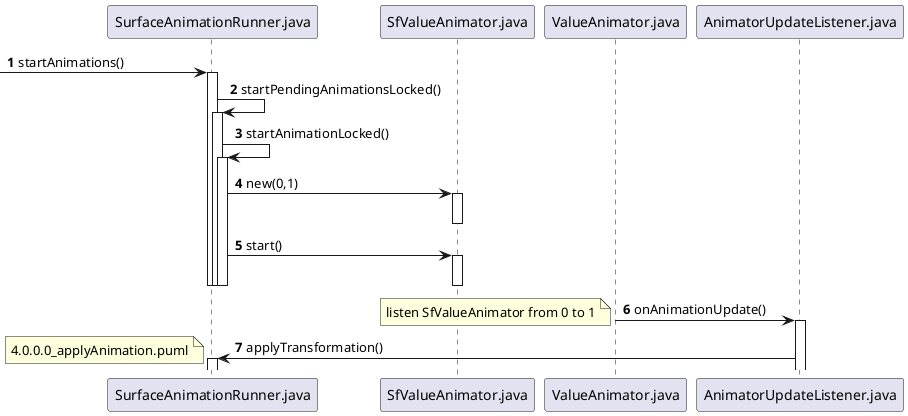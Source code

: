 @startuml
'https://plantuml.com/sequence-diagram

autonumber
-> SurfaceAnimationRunner.java :startAnimations()
activate SurfaceAnimationRunner.java

SurfaceAnimationRunner.java-> SurfaceAnimationRunner.java :startPendingAnimationsLocked()
activate SurfaceAnimationRunner.java
SurfaceAnimationRunner.java-> SurfaceAnimationRunner.java :startAnimationLocked()
activate SurfaceAnimationRunner.java

SurfaceAnimationRunner.java -> SfValueAnimator.java: new(0,1)
activate SfValueAnimator.java
deactivate SfValueAnimator.java
SurfaceAnimationRunner.java -> SfValueAnimator.java :start()
activate SfValueAnimator.java
deactivate SfValueAnimator.java
deactivate SurfaceAnimationRunner.java
deactivate SurfaceAnimationRunner.java
deactivate SurfaceAnimationRunner.java

ValueAnimator.java -> AnimatorUpdateListener.java:onAnimationUpdate()
activate AnimatorUpdateListener.java
note left
listen SfValueAnimator from 0 to 1
end note
AnimatorUpdateListener.java -> SurfaceAnimationRunner.java:applyTransformation()
activate SurfaceAnimationRunner.java
note left
4.0.0.0_applyAnimation.puml
end note

@enduml